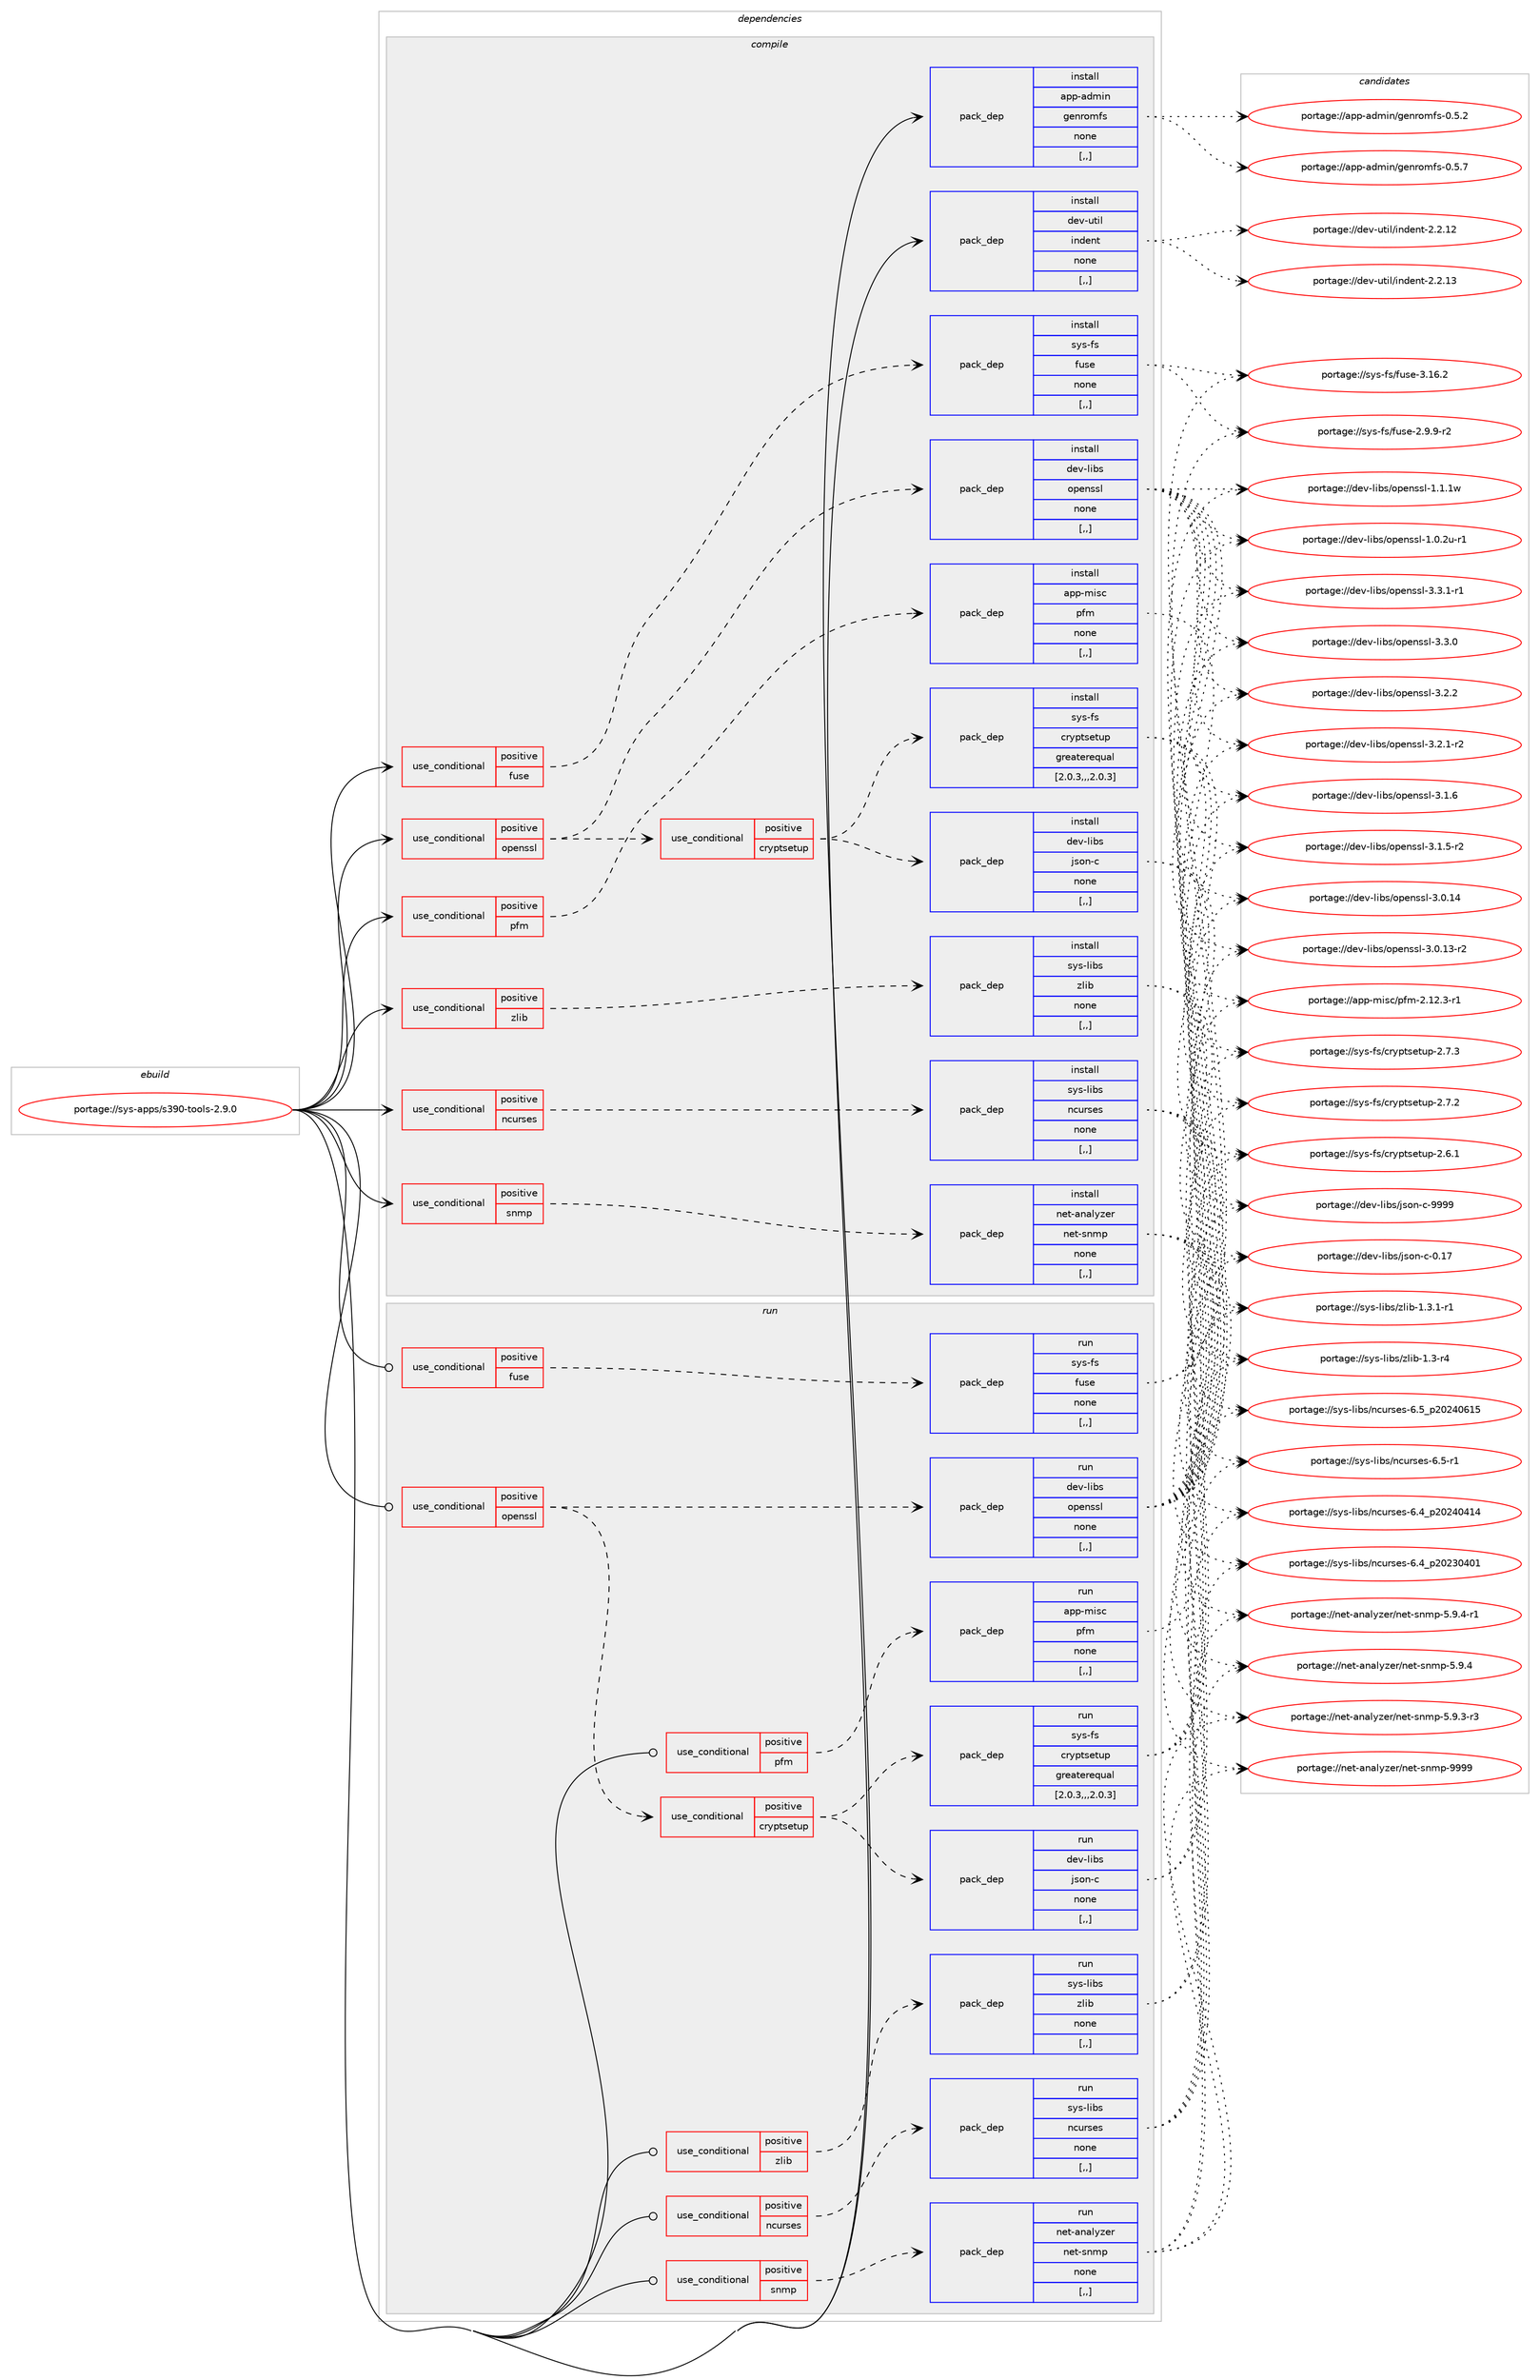 digraph prolog {

# *************
# Graph options
# *************

newrank=true;
concentrate=true;
compound=true;
graph [rankdir=LR,fontname=Helvetica,fontsize=10,ranksep=1.5];#, ranksep=2.5, nodesep=0.2];
edge  [arrowhead=vee];
node  [fontname=Helvetica,fontsize=10];

# **********
# The ebuild
# **********

subgraph cluster_leftcol {
color=gray;
label=<<i>ebuild</i>>;
id [label="portage://sys-apps/s390-tools-2.9.0", color=red, width=4, href="../sys-apps/s390-tools-2.9.0.svg"];
}

# ****************
# The dependencies
# ****************

subgraph cluster_midcol {
color=gray;
label=<<i>dependencies</i>>;
subgraph cluster_compile {
fillcolor="#eeeeee";
style=filled;
label=<<i>compile</i>>;
subgraph cond111906 {
dependency423009 [label=<<TABLE BORDER="0" CELLBORDER="1" CELLSPACING="0" CELLPADDING="4"><TR><TD ROWSPAN="3" CELLPADDING="10">use_conditional</TD></TR><TR><TD>positive</TD></TR><TR><TD>fuse</TD></TR></TABLE>>, shape=none, color=red];
subgraph pack308180 {
dependency423010 [label=<<TABLE BORDER="0" CELLBORDER="1" CELLSPACING="0" CELLPADDING="4" WIDTH="220"><TR><TD ROWSPAN="6" CELLPADDING="30">pack_dep</TD></TR><TR><TD WIDTH="110">install</TD></TR><TR><TD>sys-fs</TD></TR><TR><TD>fuse</TD></TR><TR><TD>none</TD></TR><TR><TD>[,,]</TD></TR></TABLE>>, shape=none, color=blue];
}
dependency423009:e -> dependency423010:w [weight=20,style="dashed",arrowhead="vee"];
}
id:e -> dependency423009:w [weight=20,style="solid",arrowhead="vee"];
subgraph cond111907 {
dependency423011 [label=<<TABLE BORDER="0" CELLBORDER="1" CELLSPACING="0" CELLPADDING="4"><TR><TD ROWSPAN="3" CELLPADDING="10">use_conditional</TD></TR><TR><TD>positive</TD></TR><TR><TD>ncurses</TD></TR></TABLE>>, shape=none, color=red];
subgraph pack308181 {
dependency423012 [label=<<TABLE BORDER="0" CELLBORDER="1" CELLSPACING="0" CELLPADDING="4" WIDTH="220"><TR><TD ROWSPAN="6" CELLPADDING="30">pack_dep</TD></TR><TR><TD WIDTH="110">install</TD></TR><TR><TD>sys-libs</TD></TR><TR><TD>ncurses</TD></TR><TR><TD>none</TD></TR><TR><TD>[,,]</TD></TR></TABLE>>, shape=none, color=blue];
}
dependency423011:e -> dependency423012:w [weight=20,style="dashed",arrowhead="vee"];
}
id:e -> dependency423011:w [weight=20,style="solid",arrowhead="vee"];
subgraph cond111908 {
dependency423013 [label=<<TABLE BORDER="0" CELLBORDER="1" CELLSPACING="0" CELLPADDING="4"><TR><TD ROWSPAN="3" CELLPADDING="10">use_conditional</TD></TR><TR><TD>positive</TD></TR><TR><TD>openssl</TD></TR></TABLE>>, shape=none, color=red];
subgraph pack308182 {
dependency423014 [label=<<TABLE BORDER="0" CELLBORDER="1" CELLSPACING="0" CELLPADDING="4" WIDTH="220"><TR><TD ROWSPAN="6" CELLPADDING="30">pack_dep</TD></TR><TR><TD WIDTH="110">install</TD></TR><TR><TD>dev-libs</TD></TR><TR><TD>openssl</TD></TR><TR><TD>none</TD></TR><TR><TD>[,,]</TD></TR></TABLE>>, shape=none, color=blue];
}
dependency423013:e -> dependency423014:w [weight=20,style="dashed",arrowhead="vee"];
subgraph cond111909 {
dependency423015 [label=<<TABLE BORDER="0" CELLBORDER="1" CELLSPACING="0" CELLPADDING="4"><TR><TD ROWSPAN="3" CELLPADDING="10">use_conditional</TD></TR><TR><TD>positive</TD></TR><TR><TD>cryptsetup</TD></TR></TABLE>>, shape=none, color=red];
subgraph pack308183 {
dependency423016 [label=<<TABLE BORDER="0" CELLBORDER="1" CELLSPACING="0" CELLPADDING="4" WIDTH="220"><TR><TD ROWSPAN="6" CELLPADDING="30">pack_dep</TD></TR><TR><TD WIDTH="110">install</TD></TR><TR><TD>sys-fs</TD></TR><TR><TD>cryptsetup</TD></TR><TR><TD>greaterequal</TD></TR><TR><TD>[2.0.3,,,2.0.3]</TD></TR></TABLE>>, shape=none, color=blue];
}
dependency423015:e -> dependency423016:w [weight=20,style="dashed",arrowhead="vee"];
subgraph pack308184 {
dependency423017 [label=<<TABLE BORDER="0" CELLBORDER="1" CELLSPACING="0" CELLPADDING="4" WIDTH="220"><TR><TD ROWSPAN="6" CELLPADDING="30">pack_dep</TD></TR><TR><TD WIDTH="110">install</TD></TR><TR><TD>dev-libs</TD></TR><TR><TD>json-c</TD></TR><TR><TD>none</TD></TR><TR><TD>[,,]</TD></TR></TABLE>>, shape=none, color=blue];
}
dependency423015:e -> dependency423017:w [weight=20,style="dashed",arrowhead="vee"];
}
dependency423013:e -> dependency423015:w [weight=20,style="dashed",arrowhead="vee"];
}
id:e -> dependency423013:w [weight=20,style="solid",arrowhead="vee"];
subgraph cond111910 {
dependency423018 [label=<<TABLE BORDER="0" CELLBORDER="1" CELLSPACING="0" CELLPADDING="4"><TR><TD ROWSPAN="3" CELLPADDING="10">use_conditional</TD></TR><TR><TD>positive</TD></TR><TR><TD>pfm</TD></TR></TABLE>>, shape=none, color=red];
subgraph pack308185 {
dependency423019 [label=<<TABLE BORDER="0" CELLBORDER="1" CELLSPACING="0" CELLPADDING="4" WIDTH="220"><TR><TD ROWSPAN="6" CELLPADDING="30">pack_dep</TD></TR><TR><TD WIDTH="110">install</TD></TR><TR><TD>app-misc</TD></TR><TR><TD>pfm</TD></TR><TR><TD>none</TD></TR><TR><TD>[,,]</TD></TR></TABLE>>, shape=none, color=blue];
}
dependency423018:e -> dependency423019:w [weight=20,style="dashed",arrowhead="vee"];
}
id:e -> dependency423018:w [weight=20,style="solid",arrowhead="vee"];
subgraph cond111911 {
dependency423020 [label=<<TABLE BORDER="0" CELLBORDER="1" CELLSPACING="0" CELLPADDING="4"><TR><TD ROWSPAN="3" CELLPADDING="10">use_conditional</TD></TR><TR><TD>positive</TD></TR><TR><TD>snmp</TD></TR></TABLE>>, shape=none, color=red];
subgraph pack308186 {
dependency423021 [label=<<TABLE BORDER="0" CELLBORDER="1" CELLSPACING="0" CELLPADDING="4" WIDTH="220"><TR><TD ROWSPAN="6" CELLPADDING="30">pack_dep</TD></TR><TR><TD WIDTH="110">install</TD></TR><TR><TD>net-analyzer</TD></TR><TR><TD>net-snmp</TD></TR><TR><TD>none</TD></TR><TR><TD>[,,]</TD></TR></TABLE>>, shape=none, color=blue];
}
dependency423020:e -> dependency423021:w [weight=20,style="dashed",arrowhead="vee"];
}
id:e -> dependency423020:w [weight=20,style="solid",arrowhead="vee"];
subgraph cond111912 {
dependency423022 [label=<<TABLE BORDER="0" CELLBORDER="1" CELLSPACING="0" CELLPADDING="4"><TR><TD ROWSPAN="3" CELLPADDING="10">use_conditional</TD></TR><TR><TD>positive</TD></TR><TR><TD>zlib</TD></TR></TABLE>>, shape=none, color=red];
subgraph pack308187 {
dependency423023 [label=<<TABLE BORDER="0" CELLBORDER="1" CELLSPACING="0" CELLPADDING="4" WIDTH="220"><TR><TD ROWSPAN="6" CELLPADDING="30">pack_dep</TD></TR><TR><TD WIDTH="110">install</TD></TR><TR><TD>sys-libs</TD></TR><TR><TD>zlib</TD></TR><TR><TD>none</TD></TR><TR><TD>[,,]</TD></TR></TABLE>>, shape=none, color=blue];
}
dependency423022:e -> dependency423023:w [weight=20,style="dashed",arrowhead="vee"];
}
id:e -> dependency423022:w [weight=20,style="solid",arrowhead="vee"];
subgraph pack308188 {
dependency423024 [label=<<TABLE BORDER="0" CELLBORDER="1" CELLSPACING="0" CELLPADDING="4" WIDTH="220"><TR><TD ROWSPAN="6" CELLPADDING="30">pack_dep</TD></TR><TR><TD WIDTH="110">install</TD></TR><TR><TD>app-admin</TD></TR><TR><TD>genromfs</TD></TR><TR><TD>none</TD></TR><TR><TD>[,,]</TD></TR></TABLE>>, shape=none, color=blue];
}
id:e -> dependency423024:w [weight=20,style="solid",arrowhead="vee"];
subgraph pack308189 {
dependency423025 [label=<<TABLE BORDER="0" CELLBORDER="1" CELLSPACING="0" CELLPADDING="4" WIDTH="220"><TR><TD ROWSPAN="6" CELLPADDING="30">pack_dep</TD></TR><TR><TD WIDTH="110">install</TD></TR><TR><TD>dev-util</TD></TR><TR><TD>indent</TD></TR><TR><TD>none</TD></TR><TR><TD>[,,]</TD></TR></TABLE>>, shape=none, color=blue];
}
id:e -> dependency423025:w [weight=20,style="solid",arrowhead="vee"];
}
subgraph cluster_compileandrun {
fillcolor="#eeeeee";
style=filled;
label=<<i>compile and run</i>>;
}
subgraph cluster_run {
fillcolor="#eeeeee";
style=filled;
label=<<i>run</i>>;
subgraph cond111913 {
dependency423026 [label=<<TABLE BORDER="0" CELLBORDER="1" CELLSPACING="0" CELLPADDING="4"><TR><TD ROWSPAN="3" CELLPADDING="10">use_conditional</TD></TR><TR><TD>positive</TD></TR><TR><TD>fuse</TD></TR></TABLE>>, shape=none, color=red];
subgraph pack308190 {
dependency423027 [label=<<TABLE BORDER="0" CELLBORDER="1" CELLSPACING="0" CELLPADDING="4" WIDTH="220"><TR><TD ROWSPAN="6" CELLPADDING="30">pack_dep</TD></TR><TR><TD WIDTH="110">run</TD></TR><TR><TD>sys-fs</TD></TR><TR><TD>fuse</TD></TR><TR><TD>none</TD></TR><TR><TD>[,,]</TD></TR></TABLE>>, shape=none, color=blue];
}
dependency423026:e -> dependency423027:w [weight=20,style="dashed",arrowhead="vee"];
}
id:e -> dependency423026:w [weight=20,style="solid",arrowhead="odot"];
subgraph cond111914 {
dependency423028 [label=<<TABLE BORDER="0" CELLBORDER="1" CELLSPACING="0" CELLPADDING="4"><TR><TD ROWSPAN="3" CELLPADDING="10">use_conditional</TD></TR><TR><TD>positive</TD></TR><TR><TD>ncurses</TD></TR></TABLE>>, shape=none, color=red];
subgraph pack308191 {
dependency423029 [label=<<TABLE BORDER="0" CELLBORDER="1" CELLSPACING="0" CELLPADDING="4" WIDTH="220"><TR><TD ROWSPAN="6" CELLPADDING="30">pack_dep</TD></TR><TR><TD WIDTH="110">run</TD></TR><TR><TD>sys-libs</TD></TR><TR><TD>ncurses</TD></TR><TR><TD>none</TD></TR><TR><TD>[,,]</TD></TR></TABLE>>, shape=none, color=blue];
}
dependency423028:e -> dependency423029:w [weight=20,style="dashed",arrowhead="vee"];
}
id:e -> dependency423028:w [weight=20,style="solid",arrowhead="odot"];
subgraph cond111915 {
dependency423030 [label=<<TABLE BORDER="0" CELLBORDER="1" CELLSPACING="0" CELLPADDING="4"><TR><TD ROWSPAN="3" CELLPADDING="10">use_conditional</TD></TR><TR><TD>positive</TD></TR><TR><TD>openssl</TD></TR></TABLE>>, shape=none, color=red];
subgraph pack308192 {
dependency423031 [label=<<TABLE BORDER="0" CELLBORDER="1" CELLSPACING="0" CELLPADDING="4" WIDTH="220"><TR><TD ROWSPAN="6" CELLPADDING="30">pack_dep</TD></TR><TR><TD WIDTH="110">run</TD></TR><TR><TD>dev-libs</TD></TR><TR><TD>openssl</TD></TR><TR><TD>none</TD></TR><TR><TD>[,,]</TD></TR></TABLE>>, shape=none, color=blue];
}
dependency423030:e -> dependency423031:w [weight=20,style="dashed",arrowhead="vee"];
subgraph cond111916 {
dependency423032 [label=<<TABLE BORDER="0" CELLBORDER="1" CELLSPACING="0" CELLPADDING="4"><TR><TD ROWSPAN="3" CELLPADDING="10">use_conditional</TD></TR><TR><TD>positive</TD></TR><TR><TD>cryptsetup</TD></TR></TABLE>>, shape=none, color=red];
subgraph pack308193 {
dependency423033 [label=<<TABLE BORDER="0" CELLBORDER="1" CELLSPACING="0" CELLPADDING="4" WIDTH="220"><TR><TD ROWSPAN="6" CELLPADDING="30">pack_dep</TD></TR><TR><TD WIDTH="110">run</TD></TR><TR><TD>sys-fs</TD></TR><TR><TD>cryptsetup</TD></TR><TR><TD>greaterequal</TD></TR><TR><TD>[2.0.3,,,2.0.3]</TD></TR></TABLE>>, shape=none, color=blue];
}
dependency423032:e -> dependency423033:w [weight=20,style="dashed",arrowhead="vee"];
subgraph pack308194 {
dependency423034 [label=<<TABLE BORDER="0" CELLBORDER="1" CELLSPACING="0" CELLPADDING="4" WIDTH="220"><TR><TD ROWSPAN="6" CELLPADDING="30">pack_dep</TD></TR><TR><TD WIDTH="110">run</TD></TR><TR><TD>dev-libs</TD></TR><TR><TD>json-c</TD></TR><TR><TD>none</TD></TR><TR><TD>[,,]</TD></TR></TABLE>>, shape=none, color=blue];
}
dependency423032:e -> dependency423034:w [weight=20,style="dashed",arrowhead="vee"];
}
dependency423030:e -> dependency423032:w [weight=20,style="dashed",arrowhead="vee"];
}
id:e -> dependency423030:w [weight=20,style="solid",arrowhead="odot"];
subgraph cond111917 {
dependency423035 [label=<<TABLE BORDER="0" CELLBORDER="1" CELLSPACING="0" CELLPADDING="4"><TR><TD ROWSPAN="3" CELLPADDING="10">use_conditional</TD></TR><TR><TD>positive</TD></TR><TR><TD>pfm</TD></TR></TABLE>>, shape=none, color=red];
subgraph pack308195 {
dependency423036 [label=<<TABLE BORDER="0" CELLBORDER="1" CELLSPACING="0" CELLPADDING="4" WIDTH="220"><TR><TD ROWSPAN="6" CELLPADDING="30">pack_dep</TD></TR><TR><TD WIDTH="110">run</TD></TR><TR><TD>app-misc</TD></TR><TR><TD>pfm</TD></TR><TR><TD>none</TD></TR><TR><TD>[,,]</TD></TR></TABLE>>, shape=none, color=blue];
}
dependency423035:e -> dependency423036:w [weight=20,style="dashed",arrowhead="vee"];
}
id:e -> dependency423035:w [weight=20,style="solid",arrowhead="odot"];
subgraph cond111918 {
dependency423037 [label=<<TABLE BORDER="0" CELLBORDER="1" CELLSPACING="0" CELLPADDING="4"><TR><TD ROWSPAN="3" CELLPADDING="10">use_conditional</TD></TR><TR><TD>positive</TD></TR><TR><TD>snmp</TD></TR></TABLE>>, shape=none, color=red];
subgraph pack308196 {
dependency423038 [label=<<TABLE BORDER="0" CELLBORDER="1" CELLSPACING="0" CELLPADDING="4" WIDTH="220"><TR><TD ROWSPAN="6" CELLPADDING="30">pack_dep</TD></TR><TR><TD WIDTH="110">run</TD></TR><TR><TD>net-analyzer</TD></TR><TR><TD>net-snmp</TD></TR><TR><TD>none</TD></TR><TR><TD>[,,]</TD></TR></TABLE>>, shape=none, color=blue];
}
dependency423037:e -> dependency423038:w [weight=20,style="dashed",arrowhead="vee"];
}
id:e -> dependency423037:w [weight=20,style="solid",arrowhead="odot"];
subgraph cond111919 {
dependency423039 [label=<<TABLE BORDER="0" CELLBORDER="1" CELLSPACING="0" CELLPADDING="4"><TR><TD ROWSPAN="3" CELLPADDING="10">use_conditional</TD></TR><TR><TD>positive</TD></TR><TR><TD>zlib</TD></TR></TABLE>>, shape=none, color=red];
subgraph pack308197 {
dependency423040 [label=<<TABLE BORDER="0" CELLBORDER="1" CELLSPACING="0" CELLPADDING="4" WIDTH="220"><TR><TD ROWSPAN="6" CELLPADDING="30">pack_dep</TD></TR><TR><TD WIDTH="110">run</TD></TR><TR><TD>sys-libs</TD></TR><TR><TD>zlib</TD></TR><TR><TD>none</TD></TR><TR><TD>[,,]</TD></TR></TABLE>>, shape=none, color=blue];
}
dependency423039:e -> dependency423040:w [weight=20,style="dashed",arrowhead="vee"];
}
id:e -> dependency423039:w [weight=20,style="solid",arrowhead="odot"];
}
}

# **************
# The candidates
# **************

subgraph cluster_choices {
rank=same;
color=gray;
label=<<i>candidates</i>>;

subgraph choice308180 {
color=black;
nodesep=1;
choice115121115451021154710211711510145514649544650 [label="portage://sys-fs/fuse-3.16.2", color=red, width=4,href="../sys-fs/fuse-3.16.2.svg"];
choice11512111545102115471021171151014550465746574511450 [label="portage://sys-fs/fuse-2.9.9-r2", color=red, width=4,href="../sys-fs/fuse-2.9.9-r2.svg"];
dependency423010:e -> choice115121115451021154710211711510145514649544650:w [style=dotted,weight="100"];
dependency423010:e -> choice11512111545102115471021171151014550465746574511450:w [style=dotted,weight="100"];
}
subgraph choice308181 {
color=black;
nodesep=1;
choice1151211154510810598115471109911711411510111545544653951125048505248544953 [label="portage://sys-libs/ncurses-6.5_p20240615", color=red, width=4,href="../sys-libs/ncurses-6.5_p20240615.svg"];
choice11512111545108105981154711099117114115101115455446534511449 [label="portage://sys-libs/ncurses-6.5-r1", color=red, width=4,href="../sys-libs/ncurses-6.5-r1.svg"];
choice1151211154510810598115471109911711411510111545544652951125048505248524952 [label="portage://sys-libs/ncurses-6.4_p20240414", color=red, width=4,href="../sys-libs/ncurses-6.4_p20240414.svg"];
choice1151211154510810598115471109911711411510111545544652951125048505148524849 [label="portage://sys-libs/ncurses-6.4_p20230401", color=red, width=4,href="../sys-libs/ncurses-6.4_p20230401.svg"];
dependency423012:e -> choice1151211154510810598115471109911711411510111545544653951125048505248544953:w [style=dotted,weight="100"];
dependency423012:e -> choice11512111545108105981154711099117114115101115455446534511449:w [style=dotted,weight="100"];
dependency423012:e -> choice1151211154510810598115471109911711411510111545544652951125048505248524952:w [style=dotted,weight="100"];
dependency423012:e -> choice1151211154510810598115471109911711411510111545544652951125048505148524849:w [style=dotted,weight="100"];
}
subgraph choice308182 {
color=black;
nodesep=1;
choice1001011184510810598115471111121011101151151084551465146494511449 [label="portage://dev-libs/openssl-3.3.1-r1", color=red, width=4,href="../dev-libs/openssl-3.3.1-r1.svg"];
choice100101118451081059811547111112101110115115108455146514648 [label="portage://dev-libs/openssl-3.3.0", color=red, width=4,href="../dev-libs/openssl-3.3.0.svg"];
choice100101118451081059811547111112101110115115108455146504650 [label="portage://dev-libs/openssl-3.2.2", color=red, width=4,href="../dev-libs/openssl-3.2.2.svg"];
choice1001011184510810598115471111121011101151151084551465046494511450 [label="portage://dev-libs/openssl-3.2.1-r2", color=red, width=4,href="../dev-libs/openssl-3.2.1-r2.svg"];
choice100101118451081059811547111112101110115115108455146494654 [label="portage://dev-libs/openssl-3.1.6", color=red, width=4,href="../dev-libs/openssl-3.1.6.svg"];
choice1001011184510810598115471111121011101151151084551464946534511450 [label="portage://dev-libs/openssl-3.1.5-r2", color=red, width=4,href="../dev-libs/openssl-3.1.5-r2.svg"];
choice10010111845108105981154711111210111011511510845514648464952 [label="portage://dev-libs/openssl-3.0.14", color=red, width=4,href="../dev-libs/openssl-3.0.14.svg"];
choice100101118451081059811547111112101110115115108455146484649514511450 [label="portage://dev-libs/openssl-3.0.13-r2", color=red, width=4,href="../dev-libs/openssl-3.0.13-r2.svg"];
choice100101118451081059811547111112101110115115108454946494649119 [label="portage://dev-libs/openssl-1.1.1w", color=red, width=4,href="../dev-libs/openssl-1.1.1w.svg"];
choice1001011184510810598115471111121011101151151084549464846501174511449 [label="portage://dev-libs/openssl-1.0.2u-r1", color=red, width=4,href="../dev-libs/openssl-1.0.2u-r1.svg"];
dependency423014:e -> choice1001011184510810598115471111121011101151151084551465146494511449:w [style=dotted,weight="100"];
dependency423014:e -> choice100101118451081059811547111112101110115115108455146514648:w [style=dotted,weight="100"];
dependency423014:e -> choice100101118451081059811547111112101110115115108455146504650:w [style=dotted,weight="100"];
dependency423014:e -> choice1001011184510810598115471111121011101151151084551465046494511450:w [style=dotted,weight="100"];
dependency423014:e -> choice100101118451081059811547111112101110115115108455146494654:w [style=dotted,weight="100"];
dependency423014:e -> choice1001011184510810598115471111121011101151151084551464946534511450:w [style=dotted,weight="100"];
dependency423014:e -> choice10010111845108105981154711111210111011511510845514648464952:w [style=dotted,weight="100"];
dependency423014:e -> choice100101118451081059811547111112101110115115108455146484649514511450:w [style=dotted,weight="100"];
dependency423014:e -> choice100101118451081059811547111112101110115115108454946494649119:w [style=dotted,weight="100"];
dependency423014:e -> choice1001011184510810598115471111121011101151151084549464846501174511449:w [style=dotted,weight="100"];
}
subgraph choice308183 {
color=black;
nodesep=1;
choice115121115451021154799114121112116115101116117112455046554651 [label="portage://sys-fs/cryptsetup-2.7.3", color=red, width=4,href="../sys-fs/cryptsetup-2.7.3.svg"];
choice115121115451021154799114121112116115101116117112455046554650 [label="portage://sys-fs/cryptsetup-2.7.2", color=red, width=4,href="../sys-fs/cryptsetup-2.7.2.svg"];
choice115121115451021154799114121112116115101116117112455046544649 [label="portage://sys-fs/cryptsetup-2.6.1", color=red, width=4,href="../sys-fs/cryptsetup-2.6.1.svg"];
dependency423016:e -> choice115121115451021154799114121112116115101116117112455046554651:w [style=dotted,weight="100"];
dependency423016:e -> choice115121115451021154799114121112116115101116117112455046554650:w [style=dotted,weight="100"];
dependency423016:e -> choice115121115451021154799114121112116115101116117112455046544649:w [style=dotted,weight="100"];
}
subgraph choice308184 {
color=black;
nodesep=1;
choice10010111845108105981154710611511111045994557575757 [label="portage://dev-libs/json-c-9999", color=red, width=4,href="../dev-libs/json-c-9999.svg"];
choice10010111845108105981154710611511111045994548464955 [label="portage://dev-libs/json-c-0.17", color=red, width=4,href="../dev-libs/json-c-0.17.svg"];
dependency423017:e -> choice10010111845108105981154710611511111045994557575757:w [style=dotted,weight="100"];
dependency423017:e -> choice10010111845108105981154710611511111045994548464955:w [style=dotted,weight="100"];
}
subgraph choice308185 {
color=black;
nodesep=1;
choice97112112451091051159947112102109455046495046514511449 [label="portage://app-misc/pfm-2.12.3-r1", color=red, width=4,href="../app-misc/pfm-2.12.3-r1.svg"];
dependency423019:e -> choice97112112451091051159947112102109455046495046514511449:w [style=dotted,weight="100"];
}
subgraph choice308186 {
color=black;
nodesep=1;
choice11010111645971109710812112210111447110101116451151101091124557575757 [label="portage://net-analyzer/net-snmp-9999", color=red, width=4,href="../net-analyzer/net-snmp-9999.svg"];
choice11010111645971109710812112210111447110101116451151101091124553465746524511449 [label="portage://net-analyzer/net-snmp-5.9.4-r1", color=red, width=4,href="../net-analyzer/net-snmp-5.9.4-r1.svg"];
choice1101011164597110971081211221011144711010111645115110109112455346574652 [label="portage://net-analyzer/net-snmp-5.9.4", color=red, width=4,href="../net-analyzer/net-snmp-5.9.4.svg"];
choice11010111645971109710812112210111447110101116451151101091124553465746514511451 [label="portage://net-analyzer/net-snmp-5.9.3-r3", color=red, width=4,href="../net-analyzer/net-snmp-5.9.3-r3.svg"];
dependency423021:e -> choice11010111645971109710812112210111447110101116451151101091124557575757:w [style=dotted,weight="100"];
dependency423021:e -> choice11010111645971109710812112210111447110101116451151101091124553465746524511449:w [style=dotted,weight="100"];
dependency423021:e -> choice1101011164597110971081211221011144711010111645115110109112455346574652:w [style=dotted,weight="100"];
dependency423021:e -> choice11010111645971109710812112210111447110101116451151101091124553465746514511451:w [style=dotted,weight="100"];
}
subgraph choice308187 {
color=black;
nodesep=1;
choice115121115451081059811547122108105984549465146494511449 [label="portage://sys-libs/zlib-1.3.1-r1", color=red, width=4,href="../sys-libs/zlib-1.3.1-r1.svg"];
choice11512111545108105981154712210810598454946514511452 [label="portage://sys-libs/zlib-1.3-r4", color=red, width=4,href="../sys-libs/zlib-1.3-r4.svg"];
dependency423023:e -> choice115121115451081059811547122108105984549465146494511449:w [style=dotted,weight="100"];
dependency423023:e -> choice11512111545108105981154712210810598454946514511452:w [style=dotted,weight="100"];
}
subgraph choice308188 {
color=black;
nodesep=1;
choice97112112459710010910511047103101110114111109102115454846534655 [label="portage://app-admin/genromfs-0.5.7", color=red, width=4,href="../app-admin/genromfs-0.5.7.svg"];
choice97112112459710010910511047103101110114111109102115454846534650 [label="portage://app-admin/genromfs-0.5.2", color=red, width=4,href="../app-admin/genromfs-0.5.2.svg"];
dependency423024:e -> choice97112112459710010910511047103101110114111109102115454846534655:w [style=dotted,weight="100"];
dependency423024:e -> choice97112112459710010910511047103101110114111109102115454846534650:w [style=dotted,weight="100"];
}
subgraph choice308189 {
color=black;
nodesep=1;
choice100101118451171161051084710511010010111011645504650464951 [label="portage://dev-util/indent-2.2.13", color=red, width=4,href="../dev-util/indent-2.2.13.svg"];
choice100101118451171161051084710511010010111011645504650464950 [label="portage://dev-util/indent-2.2.12", color=red, width=4,href="../dev-util/indent-2.2.12.svg"];
dependency423025:e -> choice100101118451171161051084710511010010111011645504650464951:w [style=dotted,weight="100"];
dependency423025:e -> choice100101118451171161051084710511010010111011645504650464950:w [style=dotted,weight="100"];
}
subgraph choice308190 {
color=black;
nodesep=1;
choice115121115451021154710211711510145514649544650 [label="portage://sys-fs/fuse-3.16.2", color=red, width=4,href="../sys-fs/fuse-3.16.2.svg"];
choice11512111545102115471021171151014550465746574511450 [label="portage://sys-fs/fuse-2.9.9-r2", color=red, width=4,href="../sys-fs/fuse-2.9.9-r2.svg"];
dependency423027:e -> choice115121115451021154710211711510145514649544650:w [style=dotted,weight="100"];
dependency423027:e -> choice11512111545102115471021171151014550465746574511450:w [style=dotted,weight="100"];
}
subgraph choice308191 {
color=black;
nodesep=1;
choice1151211154510810598115471109911711411510111545544653951125048505248544953 [label="portage://sys-libs/ncurses-6.5_p20240615", color=red, width=4,href="../sys-libs/ncurses-6.5_p20240615.svg"];
choice11512111545108105981154711099117114115101115455446534511449 [label="portage://sys-libs/ncurses-6.5-r1", color=red, width=4,href="../sys-libs/ncurses-6.5-r1.svg"];
choice1151211154510810598115471109911711411510111545544652951125048505248524952 [label="portage://sys-libs/ncurses-6.4_p20240414", color=red, width=4,href="../sys-libs/ncurses-6.4_p20240414.svg"];
choice1151211154510810598115471109911711411510111545544652951125048505148524849 [label="portage://sys-libs/ncurses-6.4_p20230401", color=red, width=4,href="../sys-libs/ncurses-6.4_p20230401.svg"];
dependency423029:e -> choice1151211154510810598115471109911711411510111545544653951125048505248544953:w [style=dotted,weight="100"];
dependency423029:e -> choice11512111545108105981154711099117114115101115455446534511449:w [style=dotted,weight="100"];
dependency423029:e -> choice1151211154510810598115471109911711411510111545544652951125048505248524952:w [style=dotted,weight="100"];
dependency423029:e -> choice1151211154510810598115471109911711411510111545544652951125048505148524849:w [style=dotted,weight="100"];
}
subgraph choice308192 {
color=black;
nodesep=1;
choice1001011184510810598115471111121011101151151084551465146494511449 [label="portage://dev-libs/openssl-3.3.1-r1", color=red, width=4,href="../dev-libs/openssl-3.3.1-r1.svg"];
choice100101118451081059811547111112101110115115108455146514648 [label="portage://dev-libs/openssl-3.3.0", color=red, width=4,href="../dev-libs/openssl-3.3.0.svg"];
choice100101118451081059811547111112101110115115108455146504650 [label="portage://dev-libs/openssl-3.2.2", color=red, width=4,href="../dev-libs/openssl-3.2.2.svg"];
choice1001011184510810598115471111121011101151151084551465046494511450 [label="portage://dev-libs/openssl-3.2.1-r2", color=red, width=4,href="../dev-libs/openssl-3.2.1-r2.svg"];
choice100101118451081059811547111112101110115115108455146494654 [label="portage://dev-libs/openssl-3.1.6", color=red, width=4,href="../dev-libs/openssl-3.1.6.svg"];
choice1001011184510810598115471111121011101151151084551464946534511450 [label="portage://dev-libs/openssl-3.1.5-r2", color=red, width=4,href="../dev-libs/openssl-3.1.5-r2.svg"];
choice10010111845108105981154711111210111011511510845514648464952 [label="portage://dev-libs/openssl-3.0.14", color=red, width=4,href="../dev-libs/openssl-3.0.14.svg"];
choice100101118451081059811547111112101110115115108455146484649514511450 [label="portage://dev-libs/openssl-3.0.13-r2", color=red, width=4,href="../dev-libs/openssl-3.0.13-r2.svg"];
choice100101118451081059811547111112101110115115108454946494649119 [label="portage://dev-libs/openssl-1.1.1w", color=red, width=4,href="../dev-libs/openssl-1.1.1w.svg"];
choice1001011184510810598115471111121011101151151084549464846501174511449 [label="portage://dev-libs/openssl-1.0.2u-r1", color=red, width=4,href="../dev-libs/openssl-1.0.2u-r1.svg"];
dependency423031:e -> choice1001011184510810598115471111121011101151151084551465146494511449:w [style=dotted,weight="100"];
dependency423031:e -> choice100101118451081059811547111112101110115115108455146514648:w [style=dotted,weight="100"];
dependency423031:e -> choice100101118451081059811547111112101110115115108455146504650:w [style=dotted,weight="100"];
dependency423031:e -> choice1001011184510810598115471111121011101151151084551465046494511450:w [style=dotted,weight="100"];
dependency423031:e -> choice100101118451081059811547111112101110115115108455146494654:w [style=dotted,weight="100"];
dependency423031:e -> choice1001011184510810598115471111121011101151151084551464946534511450:w [style=dotted,weight="100"];
dependency423031:e -> choice10010111845108105981154711111210111011511510845514648464952:w [style=dotted,weight="100"];
dependency423031:e -> choice100101118451081059811547111112101110115115108455146484649514511450:w [style=dotted,weight="100"];
dependency423031:e -> choice100101118451081059811547111112101110115115108454946494649119:w [style=dotted,weight="100"];
dependency423031:e -> choice1001011184510810598115471111121011101151151084549464846501174511449:w [style=dotted,weight="100"];
}
subgraph choice308193 {
color=black;
nodesep=1;
choice115121115451021154799114121112116115101116117112455046554651 [label="portage://sys-fs/cryptsetup-2.7.3", color=red, width=4,href="../sys-fs/cryptsetup-2.7.3.svg"];
choice115121115451021154799114121112116115101116117112455046554650 [label="portage://sys-fs/cryptsetup-2.7.2", color=red, width=4,href="../sys-fs/cryptsetup-2.7.2.svg"];
choice115121115451021154799114121112116115101116117112455046544649 [label="portage://sys-fs/cryptsetup-2.6.1", color=red, width=4,href="../sys-fs/cryptsetup-2.6.1.svg"];
dependency423033:e -> choice115121115451021154799114121112116115101116117112455046554651:w [style=dotted,weight="100"];
dependency423033:e -> choice115121115451021154799114121112116115101116117112455046554650:w [style=dotted,weight="100"];
dependency423033:e -> choice115121115451021154799114121112116115101116117112455046544649:w [style=dotted,weight="100"];
}
subgraph choice308194 {
color=black;
nodesep=1;
choice10010111845108105981154710611511111045994557575757 [label="portage://dev-libs/json-c-9999", color=red, width=4,href="../dev-libs/json-c-9999.svg"];
choice10010111845108105981154710611511111045994548464955 [label="portage://dev-libs/json-c-0.17", color=red, width=4,href="../dev-libs/json-c-0.17.svg"];
dependency423034:e -> choice10010111845108105981154710611511111045994557575757:w [style=dotted,weight="100"];
dependency423034:e -> choice10010111845108105981154710611511111045994548464955:w [style=dotted,weight="100"];
}
subgraph choice308195 {
color=black;
nodesep=1;
choice97112112451091051159947112102109455046495046514511449 [label="portage://app-misc/pfm-2.12.3-r1", color=red, width=4,href="../app-misc/pfm-2.12.3-r1.svg"];
dependency423036:e -> choice97112112451091051159947112102109455046495046514511449:w [style=dotted,weight="100"];
}
subgraph choice308196 {
color=black;
nodesep=1;
choice11010111645971109710812112210111447110101116451151101091124557575757 [label="portage://net-analyzer/net-snmp-9999", color=red, width=4,href="../net-analyzer/net-snmp-9999.svg"];
choice11010111645971109710812112210111447110101116451151101091124553465746524511449 [label="portage://net-analyzer/net-snmp-5.9.4-r1", color=red, width=4,href="../net-analyzer/net-snmp-5.9.4-r1.svg"];
choice1101011164597110971081211221011144711010111645115110109112455346574652 [label="portage://net-analyzer/net-snmp-5.9.4", color=red, width=4,href="../net-analyzer/net-snmp-5.9.4.svg"];
choice11010111645971109710812112210111447110101116451151101091124553465746514511451 [label="portage://net-analyzer/net-snmp-5.9.3-r3", color=red, width=4,href="../net-analyzer/net-snmp-5.9.3-r3.svg"];
dependency423038:e -> choice11010111645971109710812112210111447110101116451151101091124557575757:w [style=dotted,weight="100"];
dependency423038:e -> choice11010111645971109710812112210111447110101116451151101091124553465746524511449:w [style=dotted,weight="100"];
dependency423038:e -> choice1101011164597110971081211221011144711010111645115110109112455346574652:w [style=dotted,weight="100"];
dependency423038:e -> choice11010111645971109710812112210111447110101116451151101091124553465746514511451:w [style=dotted,weight="100"];
}
subgraph choice308197 {
color=black;
nodesep=1;
choice115121115451081059811547122108105984549465146494511449 [label="portage://sys-libs/zlib-1.3.1-r1", color=red, width=4,href="../sys-libs/zlib-1.3.1-r1.svg"];
choice11512111545108105981154712210810598454946514511452 [label="portage://sys-libs/zlib-1.3-r4", color=red, width=4,href="../sys-libs/zlib-1.3-r4.svg"];
dependency423040:e -> choice115121115451081059811547122108105984549465146494511449:w [style=dotted,weight="100"];
dependency423040:e -> choice11512111545108105981154712210810598454946514511452:w [style=dotted,weight="100"];
}
}

}
